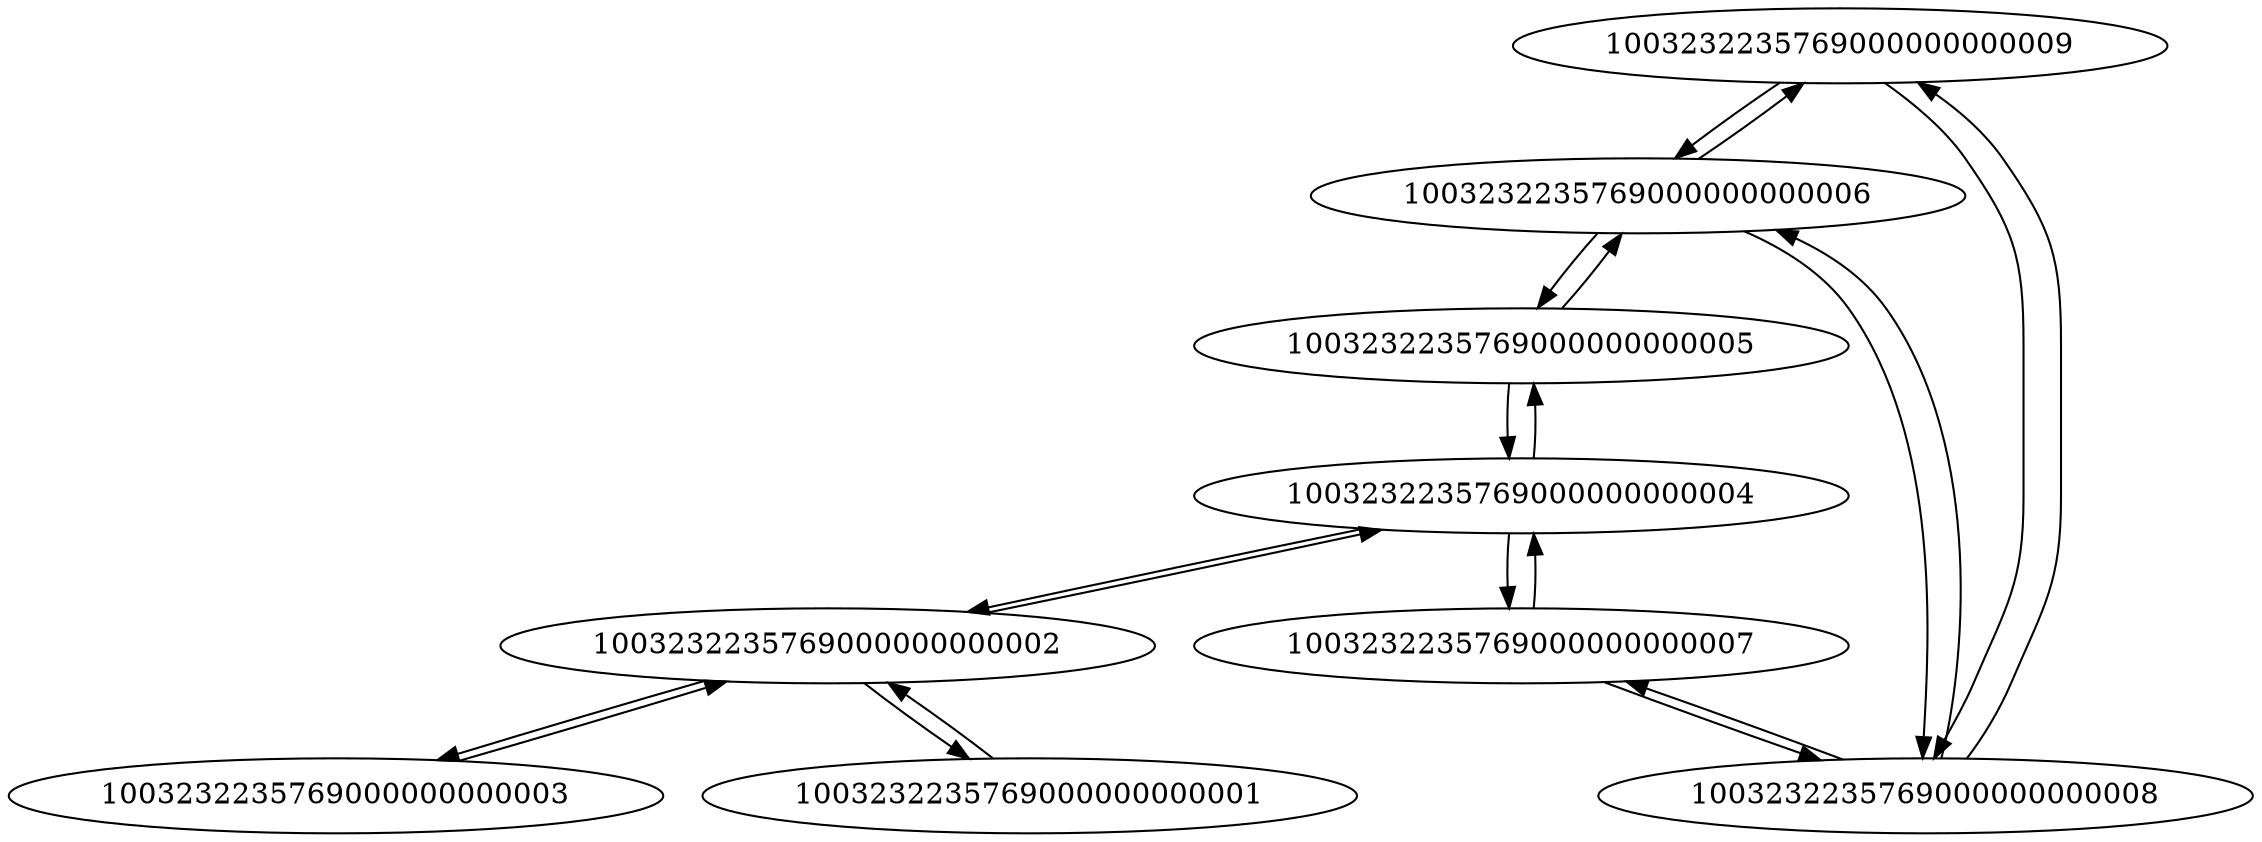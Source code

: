 digraph G {
	1003232235769000000000009 -> 1003232235769000000000006
	1003232235769000000000009 -> 1003232235769000000000008
	1003232235769000000000008 -> 1003232235769000000000009
	1003232235769000000000008 -> 1003232235769000000000007
	1003232235769000000000008 -> 1003232235769000000000006
	1003232235769000000000007 -> 1003232235769000000000004
	1003232235769000000000007 -> 1003232235769000000000008
	1003232235769000000000006 -> 1003232235769000000000009
	1003232235769000000000006 -> 1003232235769000000000008
	1003232235769000000000006 -> 1003232235769000000000005
	1003232235769000000000005 -> 1003232235769000000000006
	1003232235769000000000005 -> 1003232235769000000000004
	1003232235769000000000004 -> 1003232235769000000000007
	1003232235769000000000004 -> 1003232235769000000000002
	1003232235769000000000004 -> 1003232235769000000000005
	1003232235769000000000002 -> 1003232235769000000000003
	1003232235769000000000002 -> 1003232235769000000000004
	1003232235769000000000002 -> 1003232235769000000000001
	1003232235769000000000003 -> 1003232235769000000000002
	1003232235769000000000001 -> 1003232235769000000000002
}
